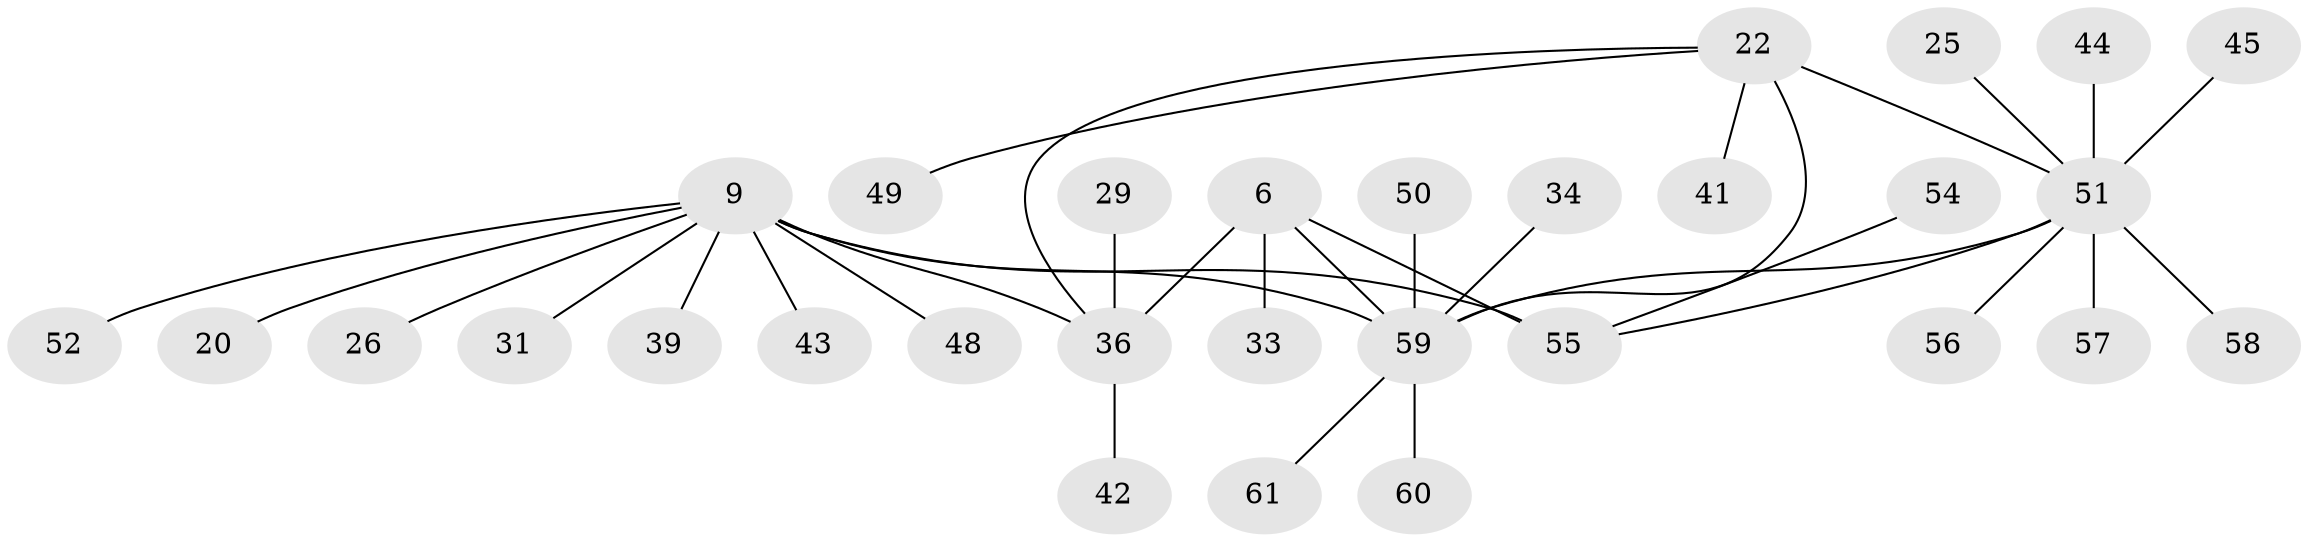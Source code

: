 // original degree distribution, {3: 0.13114754098360656, 9: 0.04918032786885246, 5: 0.03278688524590164, 6: 0.06557377049180328, 7: 0.01639344262295082, 4: 0.01639344262295082, 8: 0.01639344262295082, 2: 0.11475409836065574, 1: 0.5573770491803278}
// Generated by graph-tools (version 1.1) at 2025/56/03/09/25 04:56:08]
// undirected, 30 vertices, 34 edges
graph export_dot {
graph [start="1"]
  node [color=gray90,style=filled];
  6;
  9 [super="+7+2"];
  20;
  22 [super="+19+12"];
  25;
  26;
  29;
  31;
  33;
  34;
  36 [super="+3+1"];
  39 [super="+37"];
  41;
  42;
  43;
  44 [super="+32"];
  45;
  48 [super="+16"];
  49;
  50;
  51 [super="+24+38+11+14"];
  52;
  54;
  55 [super="+35+40+46"];
  56 [super="+47"];
  57 [super="+27+28"];
  58;
  59 [super="+53+15"];
  60;
  61;
  6 -- 33;
  6 -- 36;
  6 -- 55 [weight=2];
  6 -- 59;
  9 -- 20;
  9 -- 26;
  9 -- 43 [weight=2];
  9 -- 36 [weight=2];
  9 -- 52;
  9 -- 31;
  9 -- 48;
  9 -- 39;
  9 -- 55;
  9 -- 59 [weight=4];
  22 -- 51 [weight=3];
  22 -- 49;
  22 -- 36 [weight=2];
  22 -- 41;
  22 -- 59;
  25 -- 51;
  29 -- 36;
  34 -- 59;
  36 -- 42;
  44 -- 51;
  45 -- 51;
  50 -- 59;
  51 -- 56;
  51 -- 57;
  51 -- 58;
  51 -- 55;
  51 -- 59 [weight=3];
  54 -- 55;
  59 -- 60;
  59 -- 61;
}
